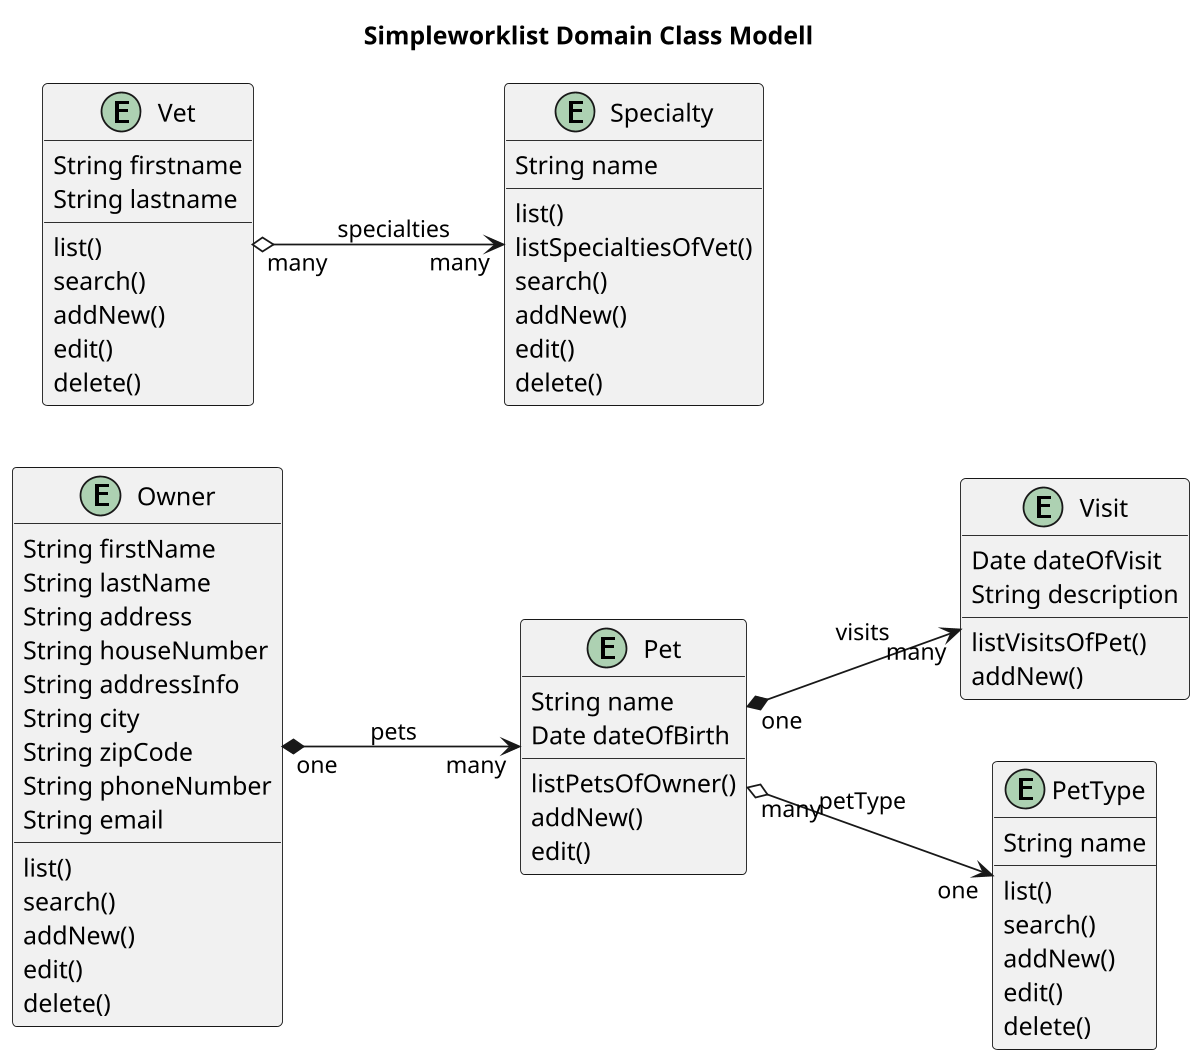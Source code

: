 @startuml


title Simpleworklist Domain Class Modell
'https://plantuml.com/class-diagram

left to right direction
'top to bottom direction

scale 1200 width

entity Owner {
     String firstName
     String lastName
     String address
     String houseNumber
     String addressInfo
     String city
     String zipCode
     String phoneNumber
     String email
     list()
     search()
     addNew()
     edit()
     delete()
}

entity Pet {
    String name
    Date dateOfBirth
    listPetsOfOwner()
    addNew()
    edit()
}

entity Visit {
    Date dateOfVisit
    String description
    listVisitsOfPet()
    addNew()
}

entity PetType {
    String name
    list()
    search()
    addNew()
    edit()
    delete()
}

entity Vet {
    String firstname
    String lastname
    list()
    search()
    addNew()
    edit()
    delete()
}


entity Specialty {
    String name
    list()
    listSpecialtiesOfVet()
    search()
    addNew()
    edit()
    delete()
}

Owner "one"  *--> "many"  Pet: pets
Pet "one" *--> "many" Visit: visits
Pet "many"  o-->  "one" PetType: petType
Vet "many" o--> "many" Specialty: specialties
@enduml
